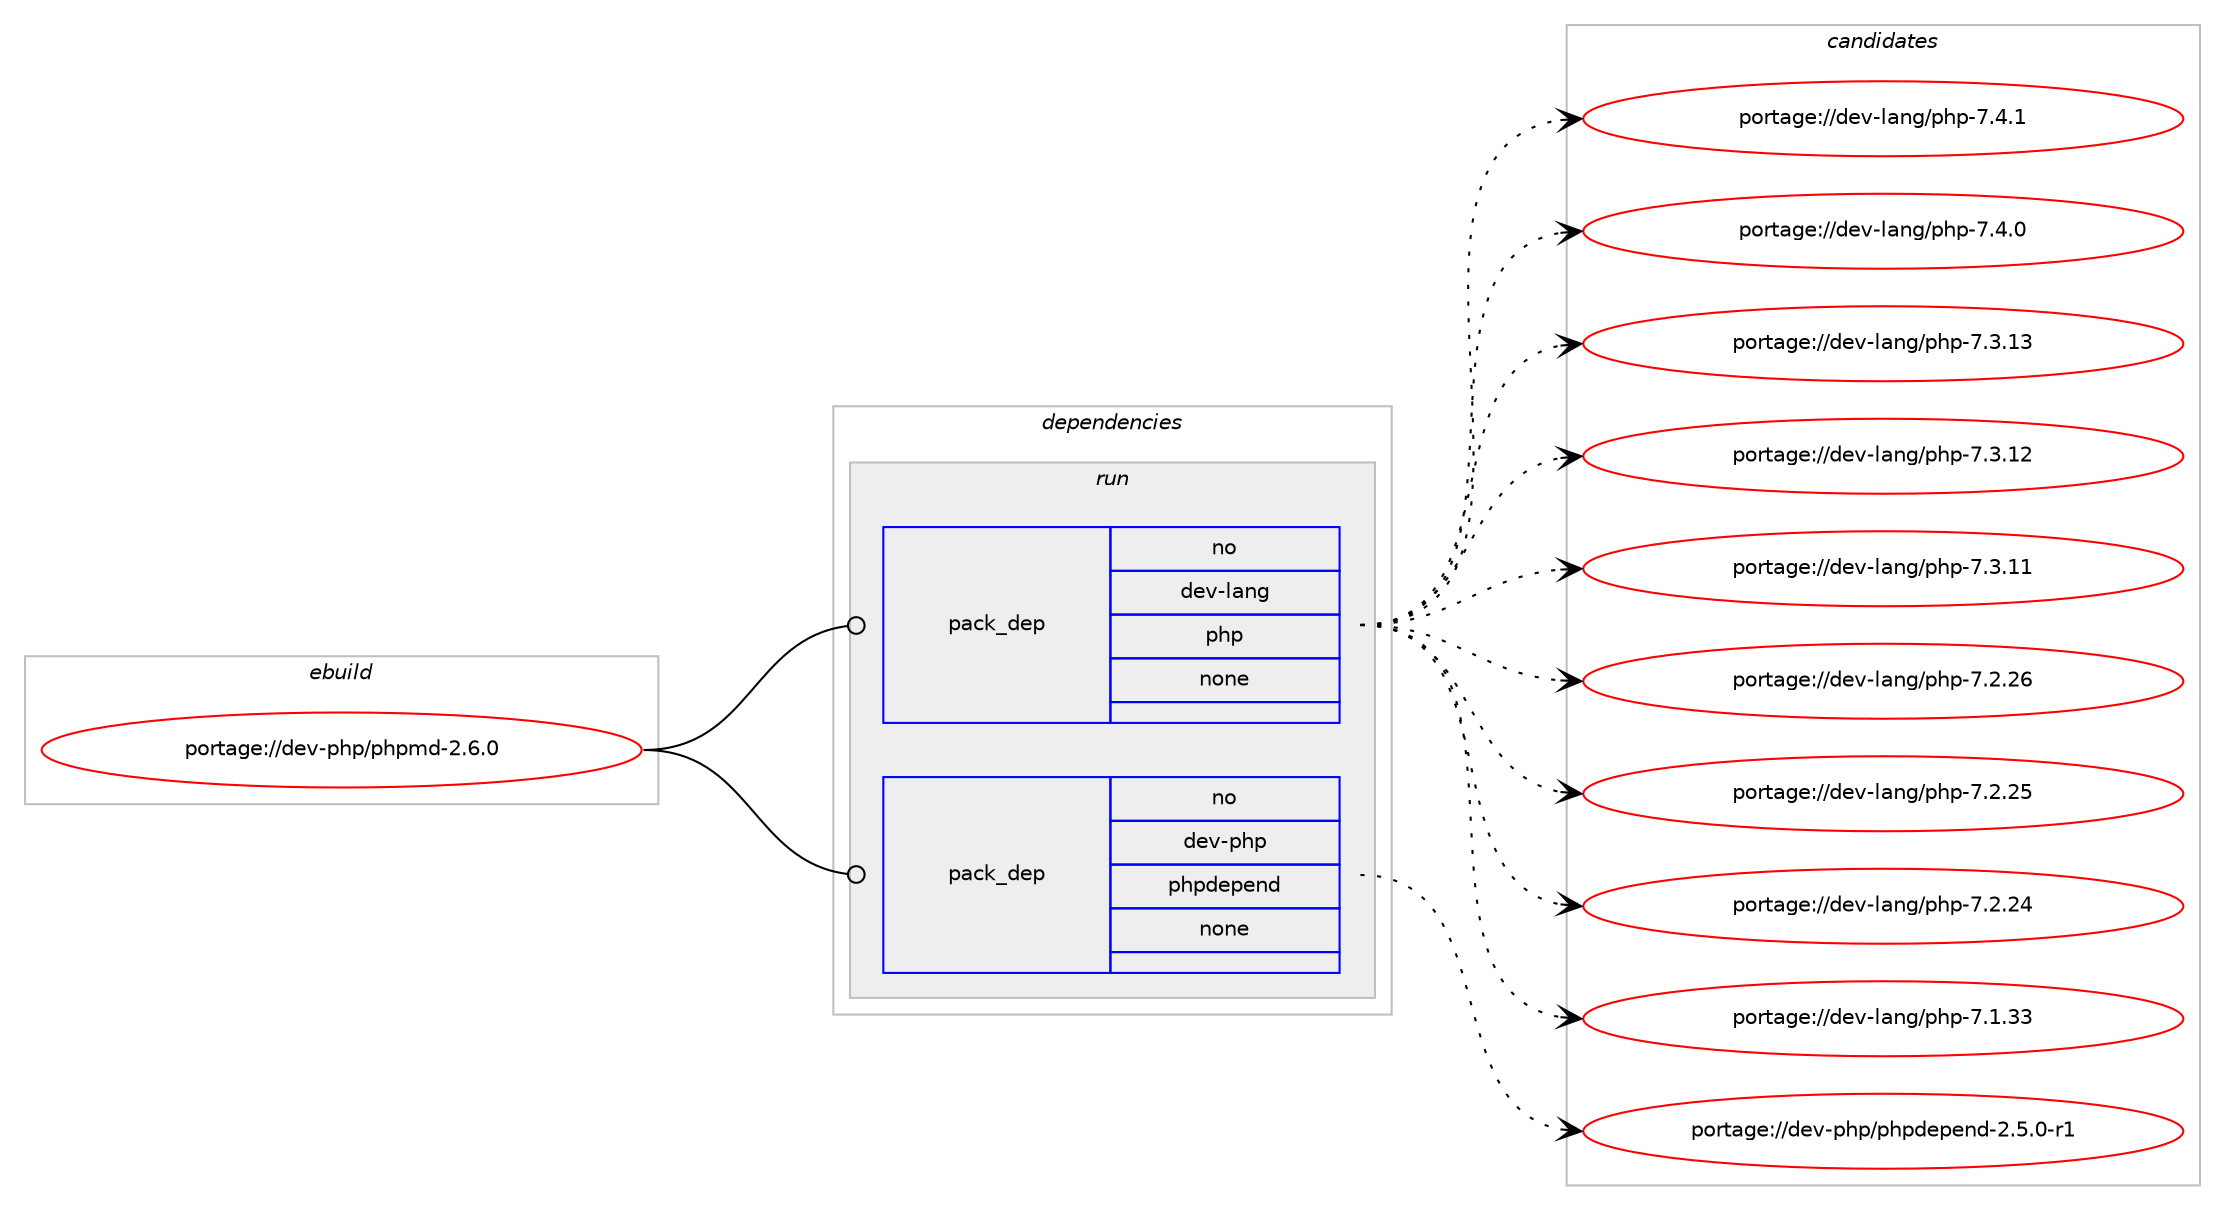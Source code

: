 digraph prolog {

# *************
# Graph options
# *************

newrank=true;
concentrate=true;
compound=true;
graph [rankdir=LR,fontname=Helvetica,fontsize=10,ranksep=1.5];#, ranksep=2.5, nodesep=0.2];
edge  [arrowhead=vee];
node  [fontname=Helvetica,fontsize=10];

# **********
# The ebuild
# **********

subgraph cluster_leftcol {
color=gray;
label=<<i>ebuild</i>>;
id [label="portage://dev-php/phpmd-2.6.0", color=red, width=4, href="../dev-php/phpmd-2.6.0.svg"];
}

# ****************
# The dependencies
# ****************

subgraph cluster_midcol {
color=gray;
label=<<i>dependencies</i>>;
subgraph cluster_compile {
fillcolor="#eeeeee";
style=filled;
label=<<i>compile</i>>;
}
subgraph cluster_compileandrun {
fillcolor="#eeeeee";
style=filled;
label=<<i>compile and run</i>>;
}
subgraph cluster_run {
fillcolor="#eeeeee";
style=filled;
label=<<i>run</i>>;
subgraph pack349709 {
dependency474650 [label=<<TABLE BORDER="0" CELLBORDER="1" CELLSPACING="0" CELLPADDING="4" WIDTH="220"><TR><TD ROWSPAN="6" CELLPADDING="30">pack_dep</TD></TR><TR><TD WIDTH="110">no</TD></TR><TR><TD>dev-lang</TD></TR><TR><TD>php</TD></TR><TR><TD>none</TD></TR><TR><TD></TD></TR></TABLE>>, shape=none, color=blue];
}
id:e -> dependency474650:w [weight=20,style="solid",arrowhead="odot"];
subgraph pack349710 {
dependency474651 [label=<<TABLE BORDER="0" CELLBORDER="1" CELLSPACING="0" CELLPADDING="4" WIDTH="220"><TR><TD ROWSPAN="6" CELLPADDING="30">pack_dep</TD></TR><TR><TD WIDTH="110">no</TD></TR><TR><TD>dev-php</TD></TR><TR><TD>phpdepend</TD></TR><TR><TD>none</TD></TR><TR><TD></TD></TR></TABLE>>, shape=none, color=blue];
}
id:e -> dependency474651:w [weight=20,style="solid",arrowhead="odot"];
}
}

# **************
# The candidates
# **************

subgraph cluster_choices {
rank=same;
color=gray;
label=<<i>candidates</i>>;

subgraph choice349709 {
color=black;
nodesep=1;
choice100101118451089711010347112104112455546524649 [label="portage://dev-lang/php-7.4.1", color=red, width=4,href="../dev-lang/php-7.4.1.svg"];
choice100101118451089711010347112104112455546524648 [label="portage://dev-lang/php-7.4.0", color=red, width=4,href="../dev-lang/php-7.4.0.svg"];
choice10010111845108971101034711210411245554651464951 [label="portage://dev-lang/php-7.3.13", color=red, width=4,href="../dev-lang/php-7.3.13.svg"];
choice10010111845108971101034711210411245554651464950 [label="portage://dev-lang/php-7.3.12", color=red, width=4,href="../dev-lang/php-7.3.12.svg"];
choice10010111845108971101034711210411245554651464949 [label="portage://dev-lang/php-7.3.11", color=red, width=4,href="../dev-lang/php-7.3.11.svg"];
choice10010111845108971101034711210411245554650465054 [label="portage://dev-lang/php-7.2.26", color=red, width=4,href="../dev-lang/php-7.2.26.svg"];
choice10010111845108971101034711210411245554650465053 [label="portage://dev-lang/php-7.2.25", color=red, width=4,href="../dev-lang/php-7.2.25.svg"];
choice10010111845108971101034711210411245554650465052 [label="portage://dev-lang/php-7.2.24", color=red, width=4,href="../dev-lang/php-7.2.24.svg"];
choice10010111845108971101034711210411245554649465151 [label="portage://dev-lang/php-7.1.33", color=red, width=4,href="../dev-lang/php-7.1.33.svg"];
dependency474650:e -> choice100101118451089711010347112104112455546524649:w [style=dotted,weight="100"];
dependency474650:e -> choice100101118451089711010347112104112455546524648:w [style=dotted,weight="100"];
dependency474650:e -> choice10010111845108971101034711210411245554651464951:w [style=dotted,weight="100"];
dependency474650:e -> choice10010111845108971101034711210411245554651464950:w [style=dotted,weight="100"];
dependency474650:e -> choice10010111845108971101034711210411245554651464949:w [style=dotted,weight="100"];
dependency474650:e -> choice10010111845108971101034711210411245554650465054:w [style=dotted,weight="100"];
dependency474650:e -> choice10010111845108971101034711210411245554650465053:w [style=dotted,weight="100"];
dependency474650:e -> choice10010111845108971101034711210411245554650465052:w [style=dotted,weight="100"];
dependency474650:e -> choice10010111845108971101034711210411245554649465151:w [style=dotted,weight="100"];
}
subgraph choice349710 {
color=black;
nodesep=1;
choice10010111845112104112471121041121001011121011101004550465346484511449 [label="portage://dev-php/phpdepend-2.5.0-r1", color=red, width=4,href="../dev-php/phpdepend-2.5.0-r1.svg"];
dependency474651:e -> choice10010111845112104112471121041121001011121011101004550465346484511449:w [style=dotted,weight="100"];
}
}

}
